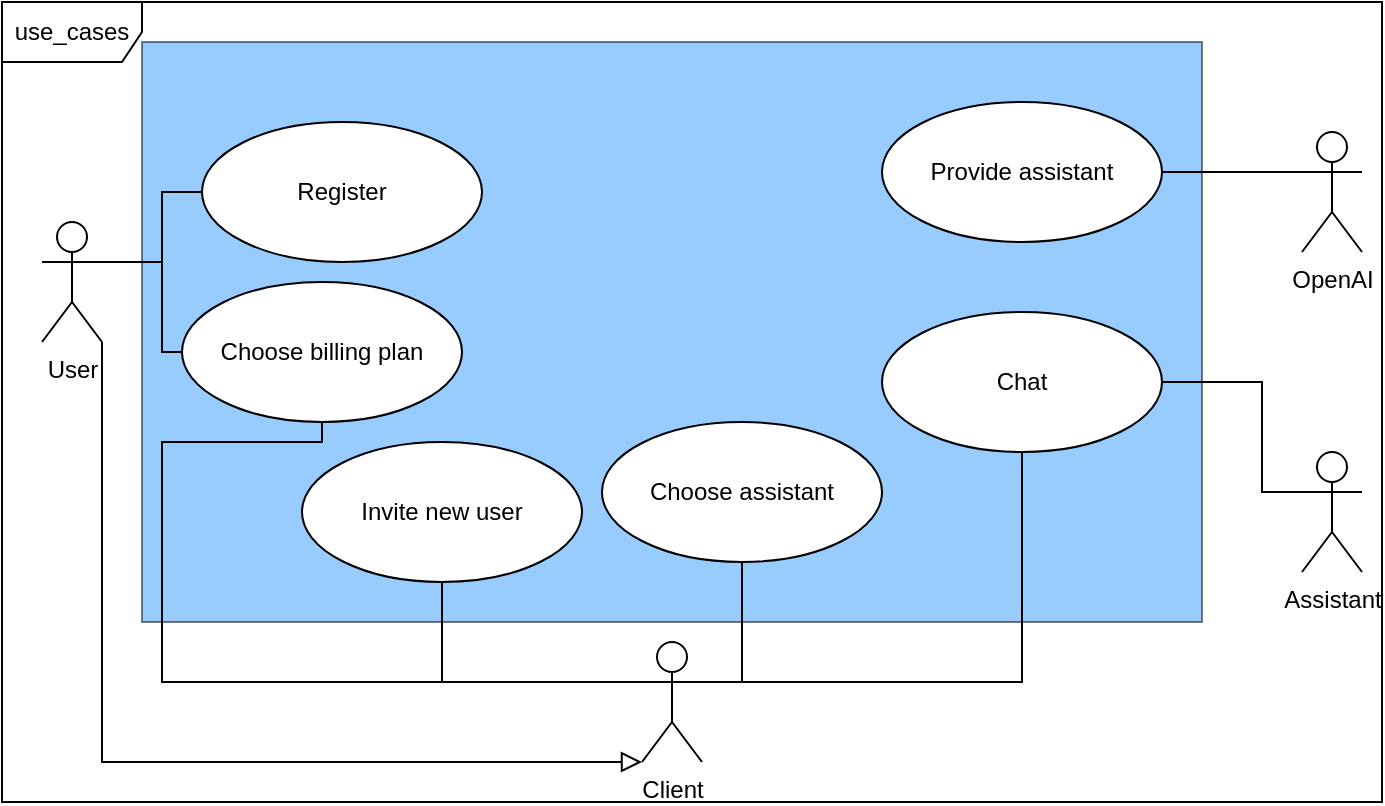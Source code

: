 <mxfile version="22.1.2" type="device">
  <diagram name="Page-1" id="PRSRMyTCD8omDOyatK32">
    <mxGraphModel dx="1418" dy="838" grid="1" gridSize="10" guides="1" tooltips="1" connect="1" arrows="1" fold="1" page="1" pageScale="1" pageWidth="1200" pageHeight="1920" math="0" shadow="0">
      <root>
        <mxCell id="0" />
        <mxCell id="1" parent="0" />
        <mxCell id="4xjg4d6aCpPUscgINkcr-32" value="" style="rounded=0;whiteSpace=wrap;html=1;gradientColor=none;fillColor=#3399FF;opacity=50;" parent="1" vertex="1">
          <mxGeometry x="300" y="360" width="530" height="290" as="geometry" />
        </mxCell>
        <mxCell id="4xjg4d6aCpPUscgINkcr-2" value="Provide assistant" style="ellipse;whiteSpace=wrap;html=1;" parent="1" vertex="1">
          <mxGeometry x="670" y="390" width="140" height="70" as="geometry" />
        </mxCell>
        <mxCell id="4xjg4d6aCpPUscgINkcr-4" value="Choose assistant" style="ellipse;whiteSpace=wrap;html=1;" parent="1" vertex="1">
          <mxGeometry x="530" y="550" width="140" height="70" as="geometry" />
        </mxCell>
        <mxCell id="4xjg4d6aCpPUscgINkcr-5" value="Chat" style="ellipse;whiteSpace=wrap;html=1;" parent="1" vertex="1">
          <mxGeometry x="670" y="495" width="140" height="70" as="geometry" />
        </mxCell>
        <mxCell id="4xjg4d6aCpPUscgINkcr-6" value="Invite new user" style="ellipse;whiteSpace=wrap;html=1;" parent="1" vertex="1">
          <mxGeometry x="380" y="560" width="140" height="70" as="geometry" />
        </mxCell>
        <mxCell id="4xjg4d6aCpPUscgINkcr-7" value="Register" style="ellipse;whiteSpace=wrap;html=1;" parent="1" vertex="1">
          <mxGeometry x="330" y="400" width="140" height="70" as="geometry" />
        </mxCell>
        <mxCell id="4xjg4d6aCpPUscgINkcr-8" value="Choose billing plan" style="ellipse;whiteSpace=wrap;html=1;" parent="1" vertex="1">
          <mxGeometry x="320" y="480" width="140" height="70" as="geometry" />
        </mxCell>
        <mxCell id="4xjg4d6aCpPUscgINkcr-21" style="edgeStyle=orthogonalEdgeStyle;rounded=0;orthogonalLoop=1;jettySize=auto;html=1;exitX=1;exitY=0.333;exitDx=0;exitDy=0;exitPerimeter=0;endArrow=none;endFill=0;" parent="1" source="4xjg4d6aCpPUscgINkcr-11" target="4xjg4d6aCpPUscgINkcr-7" edge="1">
          <mxGeometry relative="1" as="geometry">
            <Array as="points">
              <mxPoint x="310" y="470" />
              <mxPoint x="310" y="435" />
            </Array>
          </mxGeometry>
        </mxCell>
        <mxCell id="4xjg4d6aCpPUscgINkcr-22" style="edgeStyle=orthogonalEdgeStyle;rounded=0;orthogonalLoop=1;jettySize=auto;html=1;exitX=1;exitY=0.333;exitDx=0;exitDy=0;exitPerimeter=0;entryX=0;entryY=0.5;entryDx=0;entryDy=0;endArrow=none;endFill=0;" parent="1" source="4xjg4d6aCpPUscgINkcr-11" target="4xjg4d6aCpPUscgINkcr-8" edge="1">
          <mxGeometry relative="1" as="geometry">
            <Array as="points">
              <mxPoint x="310" y="470" />
              <mxPoint x="310" y="515" />
            </Array>
          </mxGeometry>
        </mxCell>
        <mxCell id="4xjg4d6aCpPUscgINkcr-11" value="User" style="shape=umlActor;verticalLabelPosition=bottom;verticalAlign=top;html=1;" parent="1" vertex="1">
          <mxGeometry x="250" y="450" width="30" height="60" as="geometry" />
        </mxCell>
        <mxCell id="4xjg4d6aCpPUscgINkcr-18" style="edgeStyle=orthogonalEdgeStyle;rounded=0;orthogonalLoop=1;jettySize=auto;html=1;exitX=0;exitY=0.333;exitDx=0;exitDy=0;exitPerimeter=0;entryX=1;entryY=0.5;entryDx=0;entryDy=0;endArrow=none;endFill=0;" parent="1" source="4xjg4d6aCpPUscgINkcr-13" target="4xjg4d6aCpPUscgINkcr-2" edge="1">
          <mxGeometry relative="1" as="geometry" />
        </mxCell>
        <mxCell id="4xjg4d6aCpPUscgINkcr-13" value="OpenAI" style="shape=umlActor;verticalLabelPosition=bottom;verticalAlign=top;html=1;" parent="1" vertex="1">
          <mxGeometry x="880" y="405" width="30" height="60" as="geometry" />
        </mxCell>
        <mxCell id="4xjg4d6aCpPUscgINkcr-23" style="edgeStyle=orthogonalEdgeStyle;rounded=0;orthogonalLoop=1;jettySize=auto;html=1;exitX=0;exitY=0.333;exitDx=0;exitDy=0;exitPerimeter=0;entryX=0.5;entryY=1;entryDx=0;entryDy=0;endArrow=none;endFill=0;" parent="1" source="4xjg4d6aCpPUscgINkcr-14" target="4xjg4d6aCpPUscgINkcr-8" edge="1">
          <mxGeometry relative="1" as="geometry">
            <Array as="points">
              <mxPoint x="310" y="680" />
              <mxPoint x="310" y="560" />
              <mxPoint x="390" y="560" />
            </Array>
          </mxGeometry>
        </mxCell>
        <mxCell id="4xjg4d6aCpPUscgINkcr-24" style="edgeStyle=orthogonalEdgeStyle;rounded=0;orthogonalLoop=1;jettySize=auto;html=1;exitX=0;exitY=0.333;exitDx=0;exitDy=0;exitPerimeter=0;entryX=0.5;entryY=1;entryDx=0;entryDy=0;endArrow=none;endFill=0;" parent="1" source="4xjg4d6aCpPUscgINkcr-14" target="4xjg4d6aCpPUscgINkcr-6" edge="1">
          <mxGeometry relative="1" as="geometry" />
        </mxCell>
        <mxCell id="4xjg4d6aCpPUscgINkcr-26" style="edgeStyle=orthogonalEdgeStyle;rounded=0;orthogonalLoop=1;jettySize=auto;html=1;exitX=1;exitY=0.333;exitDx=0;exitDy=0;exitPerimeter=0;entryX=0.5;entryY=1;entryDx=0;entryDy=0;endArrow=none;endFill=0;" parent="1" source="4xjg4d6aCpPUscgINkcr-14" target="4xjg4d6aCpPUscgINkcr-4" edge="1">
          <mxGeometry relative="1" as="geometry" />
        </mxCell>
        <mxCell id="4xjg4d6aCpPUscgINkcr-27" style="edgeStyle=orthogonalEdgeStyle;rounded=0;orthogonalLoop=1;jettySize=auto;html=1;exitX=1;exitY=0.333;exitDx=0;exitDy=0;exitPerimeter=0;entryX=0.5;entryY=1;entryDx=0;entryDy=0;endArrow=none;endFill=0;" parent="1" source="4xjg4d6aCpPUscgINkcr-14" target="4xjg4d6aCpPUscgINkcr-5" edge="1">
          <mxGeometry relative="1" as="geometry" />
        </mxCell>
        <mxCell id="4xjg4d6aCpPUscgINkcr-14" value="Client" style="shape=umlActor;verticalLabelPosition=bottom;verticalAlign=top;html=1;" parent="1" vertex="1">
          <mxGeometry x="550" y="660" width="30" height="60" as="geometry" />
        </mxCell>
        <mxCell id="4xjg4d6aCpPUscgINkcr-19" style="edgeStyle=orthogonalEdgeStyle;rounded=0;orthogonalLoop=1;jettySize=auto;html=1;exitX=0;exitY=0.333;exitDx=0;exitDy=0;exitPerimeter=0;entryX=1;entryY=0.5;entryDx=0;entryDy=0;endArrow=none;endFill=0;" parent="1" source="4xjg4d6aCpPUscgINkcr-15" target="4xjg4d6aCpPUscgINkcr-5" edge="1">
          <mxGeometry relative="1" as="geometry">
            <Array as="points">
              <mxPoint x="860" y="585" />
              <mxPoint x="860" y="530" />
            </Array>
            <mxPoint x="810" y="505" as="targetPoint" />
          </mxGeometry>
        </mxCell>
        <mxCell id="4xjg4d6aCpPUscgINkcr-15" value="Assistant" style="shape=umlActor;verticalLabelPosition=bottom;verticalAlign=top;html=1;" parent="1" vertex="1">
          <mxGeometry x="880" y="565" width="30" height="60" as="geometry" />
        </mxCell>
        <mxCell id="4xjg4d6aCpPUscgINkcr-20" value="" style="endArrow=block;startArrow=none;endFill=0;startFill=0;endSize=8;html=1;verticalAlign=bottom;labelBackgroundColor=none;rounded=0;exitX=1;exitY=1;exitDx=0;exitDy=0;exitPerimeter=0;edgeStyle=orthogonalEdgeStyle;entryX=0;entryY=1;entryDx=0;entryDy=0;entryPerimeter=0;" parent="1" source="4xjg4d6aCpPUscgINkcr-11" target="4xjg4d6aCpPUscgINkcr-14" edge="1">
          <mxGeometry width="160" relative="1" as="geometry">
            <mxPoint x="370" y="690" as="sourcePoint" />
            <mxPoint x="530" y="690" as="targetPoint" />
            <Array as="points">
              <mxPoint x="280" y="720" />
            </Array>
          </mxGeometry>
        </mxCell>
        <mxCell id="4xjg4d6aCpPUscgINkcr-31" value="use_cases" style="shape=umlFrame;whiteSpace=wrap;html=1;pointerEvents=0;width=70;height=30;" parent="1" vertex="1">
          <mxGeometry x="230" y="340" width="690" height="400" as="geometry" />
        </mxCell>
      </root>
    </mxGraphModel>
  </diagram>
</mxfile>
